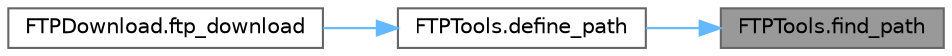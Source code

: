 digraph "FTPTools.find_path"
{
 // LATEX_PDF_SIZE
  bgcolor="transparent";
  edge [fontname=Helvetica,fontsize=10,labelfontname=Helvetica,labelfontsize=10];
  node [fontname=Helvetica,fontsize=10,shape=box,height=0.2,width=0.4];
  rankdir="RL";
  Node1 [id="Node000001",label="FTPTools.find_path",height=0.2,width=0.4,color="gray40", fillcolor="grey60", style="filled", fontcolor="black",tooltip=" "];
  Node1 -> Node2 [id="edge3_Node000001_Node000002",dir="back",color="steelblue1",style="solid",tooltip=" "];
  Node2 [id="Node000002",label="FTPTools.define_path",height=0.2,width=0.4,color="grey40", fillcolor="white", style="filled",URL="$namespace_f_t_p_tools.html#a8f0ba22e45d6c1f531f9f9ffd7687152",tooltip=" "];
  Node2 -> Node3 [id="edge4_Node000002_Node000003",dir="back",color="steelblue1",style="solid",tooltip=" "];
  Node3 [id="Node000003",label="FTPDownload.ftp_download",height=0.2,width=0.4,color="grey40", fillcolor="white", style="filled",URL="$namespace_f_t_p_download.html#a7219592285bb678c5b00e067e6741bf6",tooltip=" "];
}
